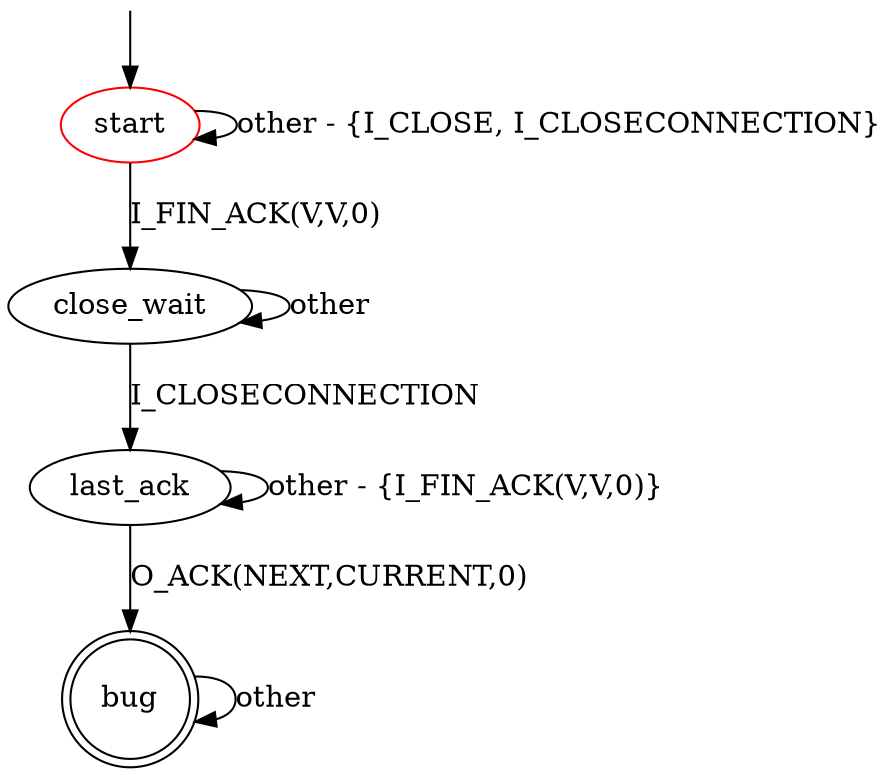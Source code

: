 digraph G {
label=""
start [color="red"]
bug [shape="doublecircle"]

start -> start [label="other - {I_CLOSE, I_CLOSECONNECTION}"]
start -> close_wait [label="I_FIN_ACK(V,V,0)"]
close_wait -> close_wait [label="other"]
close_wait -> last_ack [label="I_CLOSECONNECTION"]
last_ack -> last_ack [label="other - {I_FIN_ACK(V,V,0)}"]
last_ack -> bug [label="O_ACK(NEXT,CURRENT,0)"]

bug -> bug [label="other"]

__start0 [label="" shape="none" width="0" height="0"];
__start0 -> start;
}
